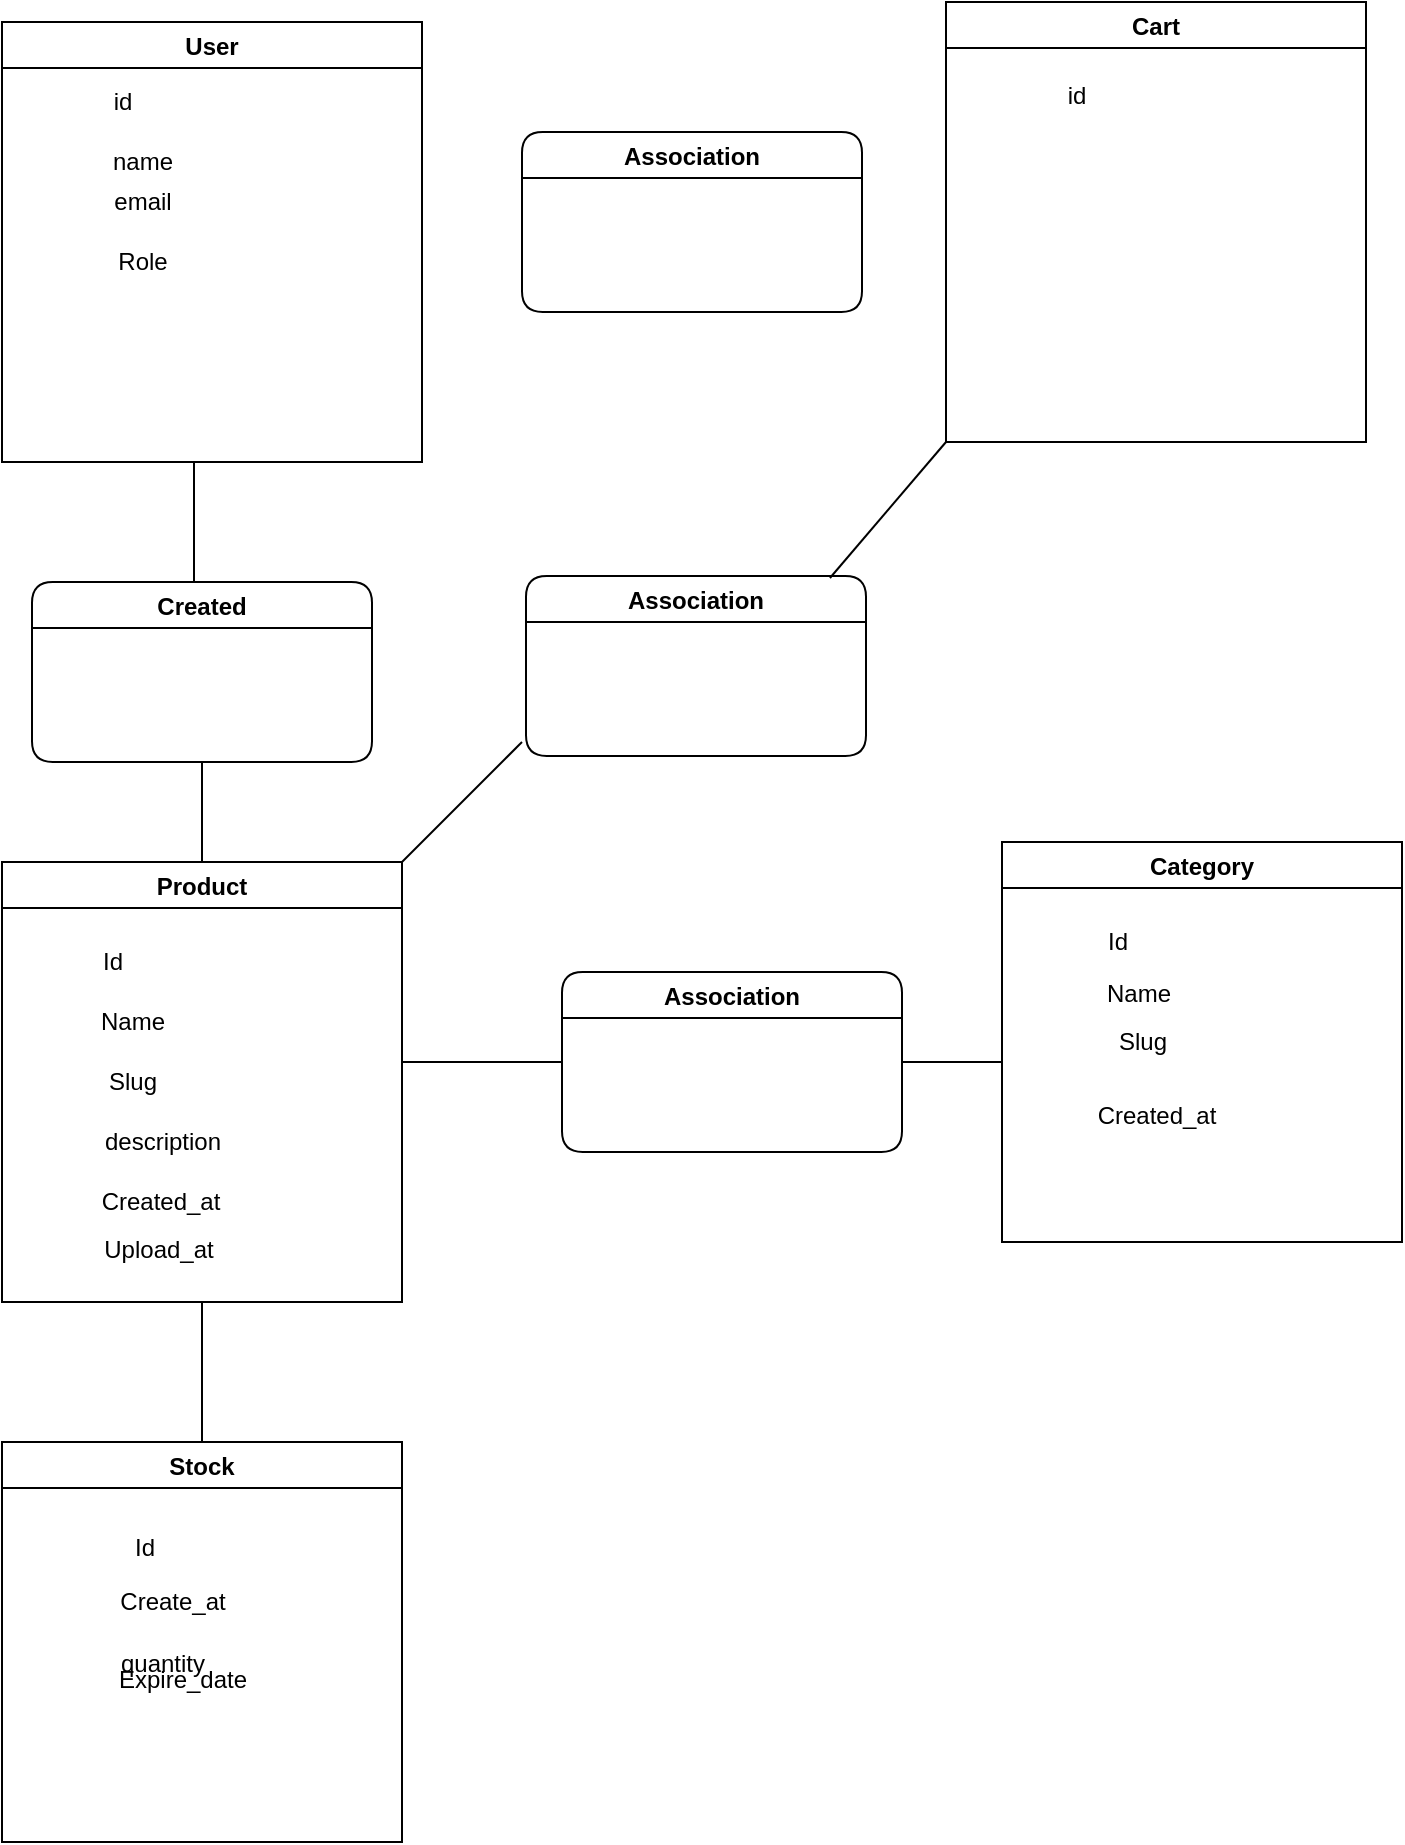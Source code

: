 <mxfile version="16.1.0" type="github">
  <diagram id="-cj11i8ElzjxEUUUS1FS" name="Page-1">
    <mxGraphModel dx="1038" dy="1780" grid="1" gridSize="10" guides="1" tooltips="1" connect="1" arrows="1" fold="1" page="1" pageScale="1" pageWidth="850" pageHeight="1100" math="0" shadow="0">
      <root>
        <mxCell id="0" />
        <mxCell id="1" parent="0" />
        <mxCell id="e08KyJqX-MXGUBv71Hv4-2" value="Product" style="swimlane;" vertex="1" parent="1">
          <mxGeometry x="100" y="160" width="200" height="220" as="geometry" />
        </mxCell>
        <mxCell id="e08KyJqX-MXGUBv71Hv4-11" value="Id" style="text;html=1;align=center;verticalAlign=middle;resizable=0;points=[];autosize=1;strokeColor=none;fillColor=none;" vertex="1" parent="e08KyJqX-MXGUBv71Hv4-2">
          <mxGeometry x="40" y="40" width="30" height="20" as="geometry" />
        </mxCell>
        <mxCell id="e08KyJqX-MXGUBv71Hv4-12" value="Name" style="text;html=1;align=center;verticalAlign=middle;resizable=0;points=[];autosize=1;strokeColor=none;fillColor=none;" vertex="1" parent="e08KyJqX-MXGUBv71Hv4-2">
          <mxGeometry x="40" y="70" width="50" height="20" as="geometry" />
        </mxCell>
        <mxCell id="e08KyJqX-MXGUBv71Hv4-13" value="Slug" style="text;html=1;align=center;verticalAlign=middle;resizable=0;points=[];autosize=1;strokeColor=none;fillColor=none;" vertex="1" parent="e08KyJqX-MXGUBv71Hv4-2">
          <mxGeometry x="45" y="100" width="40" height="20" as="geometry" />
        </mxCell>
        <mxCell id="e08KyJqX-MXGUBv71Hv4-15" value="description" style="text;html=1;align=center;verticalAlign=middle;resizable=0;points=[];autosize=1;strokeColor=none;fillColor=none;" vertex="1" parent="e08KyJqX-MXGUBv71Hv4-2">
          <mxGeometry x="45" y="130" width="70" height="20" as="geometry" />
        </mxCell>
        <mxCell id="e08KyJqX-MXGUBv71Hv4-3" value="Category" style="swimlane;" vertex="1" parent="1">
          <mxGeometry x="600" y="150" width="200" height="200" as="geometry">
            <mxRectangle x="600" y="160" width="80" height="23" as="alternateBounds" />
          </mxGeometry>
        </mxCell>
        <mxCell id="e08KyJqX-MXGUBv71Hv4-8" value="Id" style="text;html=1;align=left;verticalAlign=middle;resizable=0;points=[];autosize=1;strokeColor=none;fillColor=none;" vertex="1" parent="e08KyJqX-MXGUBv71Hv4-3">
          <mxGeometry x="51" y="40" width="30" height="20" as="geometry" />
        </mxCell>
        <mxCell id="e08KyJqX-MXGUBv71Hv4-10" value="Name" style="text;html=1;align=center;verticalAlign=middle;resizable=0;points=[];autosize=1;strokeColor=none;fillColor=none;" vertex="1" parent="e08KyJqX-MXGUBv71Hv4-3">
          <mxGeometry x="43" y="66" width="50" height="20" as="geometry" />
        </mxCell>
        <mxCell id="e08KyJqX-MXGUBv71Hv4-4" value="Association" style="swimlane;gradientColor=none;rounded=1;startSize=23;" vertex="1" parent="1">
          <mxGeometry x="380" y="215" width="170" height="90" as="geometry" />
        </mxCell>
        <mxCell id="e08KyJqX-MXGUBv71Hv4-5" value="" style="endArrow=none;html=1;rounded=0;exitX=1;exitY=0.5;exitDx=0;exitDy=0;" edge="1" parent="1" source="e08KyJqX-MXGUBv71Hv4-4">
          <mxGeometry width="50" height="50" relative="1" as="geometry">
            <mxPoint x="540" y="285" as="sourcePoint" />
            <mxPoint x="600" y="260" as="targetPoint" />
          </mxGeometry>
        </mxCell>
        <mxCell id="e08KyJqX-MXGUBv71Hv4-14" value="" style="endArrow=none;html=1;rounded=0;entryX=0;entryY=0.5;entryDx=0;entryDy=0;" edge="1" parent="1" target="e08KyJqX-MXGUBv71Hv4-4">
          <mxGeometry width="50" height="50" relative="1" as="geometry">
            <mxPoint x="300" y="260" as="sourcePoint" />
            <mxPoint x="380" y="250" as="targetPoint" />
          </mxGeometry>
        </mxCell>
        <mxCell id="e08KyJqX-MXGUBv71Hv4-19" value="Created_at" style="text;html=1;align=center;verticalAlign=middle;resizable=0;points=[];autosize=1;strokeColor=none;fillColor=none;" vertex="1" parent="1">
          <mxGeometry x="642" y="277" width="70" height="20" as="geometry" />
        </mxCell>
        <mxCell id="e08KyJqX-MXGUBv71Hv4-20" value="Created_at" style="text;html=1;align=center;verticalAlign=middle;resizable=0;points=[];autosize=1;strokeColor=none;fillColor=none;" vertex="1" parent="1">
          <mxGeometry x="144" y="320" width="70" height="20" as="geometry" />
        </mxCell>
        <mxCell id="e08KyJqX-MXGUBv71Hv4-21" value="Slug" style="text;html=1;align=center;verticalAlign=middle;resizable=0;points=[];autosize=1;strokeColor=none;fillColor=none;" vertex="1" parent="1">
          <mxGeometry x="650" y="240" width="40" height="20" as="geometry" />
        </mxCell>
        <mxCell id="e08KyJqX-MXGUBv71Hv4-22" value="Stock" style="swimlane;rounded=0;gradientColor=none;" vertex="1" parent="1">
          <mxGeometry x="100" y="450" width="200" height="200" as="geometry" />
        </mxCell>
        <mxCell id="e08KyJqX-MXGUBv71Hv4-23" value="" style="endArrow=none;html=1;rounded=0;entryX=0.5;entryY=1;entryDx=0;entryDy=0;" edge="1" parent="1" source="e08KyJqX-MXGUBv71Hv4-22" target="e08KyJqX-MXGUBv71Hv4-2">
          <mxGeometry width="50" height="50" relative="1" as="geometry">
            <mxPoint x="154" y="420" as="sourcePoint" />
            <mxPoint x="190" y="360" as="targetPoint" />
          </mxGeometry>
        </mxCell>
        <mxCell id="e08KyJqX-MXGUBv71Hv4-24" value="User" style="swimlane;rounded=0;gradientColor=none;" vertex="1" parent="1">
          <mxGeometry x="100" y="-260" width="210" height="220" as="geometry" />
        </mxCell>
        <mxCell id="e08KyJqX-MXGUBv71Hv4-28" value="email" style="text;html=1;align=center;verticalAlign=middle;resizable=0;points=[];autosize=1;strokeColor=none;fillColor=none;" vertex="1" parent="e08KyJqX-MXGUBv71Hv4-24">
          <mxGeometry x="50" y="80" width="40" height="20" as="geometry" />
        </mxCell>
        <mxCell id="e08KyJqX-MXGUBv71Hv4-29" value="Role" style="text;html=1;align=center;verticalAlign=middle;resizable=0;points=[];autosize=1;strokeColor=none;fillColor=none;" vertex="1" parent="e08KyJqX-MXGUBv71Hv4-24">
          <mxGeometry x="50" y="110" width="40" height="20" as="geometry" />
        </mxCell>
        <mxCell id="e08KyJqX-MXGUBv71Hv4-27" value="name" style="text;html=1;align=center;verticalAlign=middle;resizable=0;points=[];autosize=1;strokeColor=none;fillColor=none;" vertex="1" parent="e08KyJqX-MXGUBv71Hv4-24">
          <mxGeometry x="45" y="60" width="50" height="20" as="geometry" />
        </mxCell>
        <mxCell id="e08KyJqX-MXGUBv71Hv4-26" value="id" style="text;html=1;align=center;verticalAlign=middle;resizable=0;points=[];autosize=1;strokeColor=none;fillColor=none;" vertex="1" parent="e08KyJqX-MXGUBv71Hv4-24">
          <mxGeometry x="50" y="30" width="20" height="20" as="geometry" />
        </mxCell>
        <mxCell id="e08KyJqX-MXGUBv71Hv4-25" value="" style="endArrow=none;html=1;rounded=0;" edge="1" parent="1">
          <mxGeometry width="50" height="50" relative="1" as="geometry">
            <mxPoint x="200" y="160" as="sourcePoint" />
            <mxPoint x="200" y="110" as="targetPoint" />
          </mxGeometry>
        </mxCell>
        <mxCell id="e08KyJqX-MXGUBv71Hv4-30" value="Id" style="text;html=1;align=center;verticalAlign=middle;resizable=0;points=[];autosize=1;strokeColor=none;fillColor=none;" vertex="1" parent="1">
          <mxGeometry x="156" y="493" width="30" height="20" as="geometry" />
        </mxCell>
        <mxCell id="e08KyJqX-MXGUBv71Hv4-31" value="Create_at" style="text;html=1;align=center;verticalAlign=middle;resizable=0;points=[];autosize=1;strokeColor=none;fillColor=none;" vertex="1" parent="1">
          <mxGeometry x="150" y="520" width="70" height="20" as="geometry" />
        </mxCell>
        <mxCell id="e08KyJqX-MXGUBv71Hv4-32" value="Upload_at" style="text;html=1;align=center;verticalAlign=middle;resizable=0;points=[];autosize=1;strokeColor=none;fillColor=none;" vertex="1" parent="1">
          <mxGeometry x="143" y="344" width="70" height="20" as="geometry" />
        </mxCell>
        <mxCell id="e08KyJqX-MXGUBv71Hv4-33" value="quantity" style="text;html=1;align=center;verticalAlign=middle;resizable=0;points=[];autosize=1;strokeColor=none;fillColor=none;" vertex="1" parent="1">
          <mxGeometry x="150" y="551" width="60" height="20" as="geometry" />
        </mxCell>
        <mxCell id="e08KyJqX-MXGUBv71Hv4-34" value="Expire_date" style="text;html=1;align=center;verticalAlign=middle;resizable=0;points=[];autosize=1;strokeColor=none;fillColor=none;" vertex="1" parent="1">
          <mxGeometry x="150" y="559" width="80" height="20" as="geometry" />
        </mxCell>
        <mxCell id="e08KyJqX-MXGUBv71Hv4-35" value="Created" style="swimlane;gradientColor=none;rounded=1;startSize=23;" vertex="1" parent="1">
          <mxGeometry x="115" y="20" width="170" height="90" as="geometry" />
        </mxCell>
        <mxCell id="e08KyJqX-MXGUBv71Hv4-36" value="" style="endArrow=none;html=1;rounded=0;" edge="1" parent="1">
          <mxGeometry width="50" height="50" relative="1" as="geometry">
            <mxPoint x="196" y="20" as="sourcePoint" />
            <mxPoint x="196" y="-40" as="targetPoint" />
          </mxGeometry>
        </mxCell>
        <mxCell id="e08KyJqX-MXGUBv71Hv4-37" value="Cart" style="swimlane;rounded=0;gradientColor=none;" vertex="1" parent="1">
          <mxGeometry x="572" y="-270" width="210" height="220" as="geometry" />
        </mxCell>
        <mxCell id="e08KyJqX-MXGUBv71Hv4-41" value="id" style="text;html=1;align=center;verticalAlign=middle;resizable=0;points=[];autosize=1;strokeColor=none;fillColor=none;" vertex="1" parent="e08KyJqX-MXGUBv71Hv4-37">
          <mxGeometry x="55" y="37" width="20" height="20" as="geometry" />
        </mxCell>
        <mxCell id="e08KyJqX-MXGUBv71Hv4-42" value="Association" style="swimlane;gradientColor=none;rounded=1;startSize=23;" vertex="1" parent="1">
          <mxGeometry x="360" y="-205" width="170" height="90" as="geometry" />
        </mxCell>
        <mxCell id="e08KyJqX-MXGUBv71Hv4-43" value="Association" style="swimlane;gradientColor=none;rounded=1;startSize=23;" vertex="1" parent="1">
          <mxGeometry x="362" y="17" width="170" height="90" as="geometry" />
        </mxCell>
        <mxCell id="e08KyJqX-MXGUBv71Hv4-44" value="" style="endArrow=none;html=1;rounded=0;entryX=0;entryY=1;entryDx=0;entryDy=0;exitX=0.894;exitY=0.011;exitDx=0;exitDy=0;exitPerimeter=0;" edge="1" parent="1" source="e08KyJqX-MXGUBv71Hv4-43" target="e08KyJqX-MXGUBv71Hv4-37">
          <mxGeometry width="50" height="50" relative="1" as="geometry">
            <mxPoint x="420" y="70" as="sourcePoint" />
            <mxPoint x="470" y="20" as="targetPoint" />
          </mxGeometry>
        </mxCell>
        <mxCell id="e08KyJqX-MXGUBv71Hv4-45" value="" style="endArrow=none;html=1;rounded=0;exitX=1;exitY=0;exitDx=0;exitDy=0;" edge="1" parent="1" source="e08KyJqX-MXGUBv71Hv4-2">
          <mxGeometry width="50" height="50" relative="1" as="geometry">
            <mxPoint x="420" y="70" as="sourcePoint" />
            <mxPoint x="360" y="100" as="targetPoint" />
          </mxGeometry>
        </mxCell>
      </root>
    </mxGraphModel>
  </diagram>
</mxfile>
